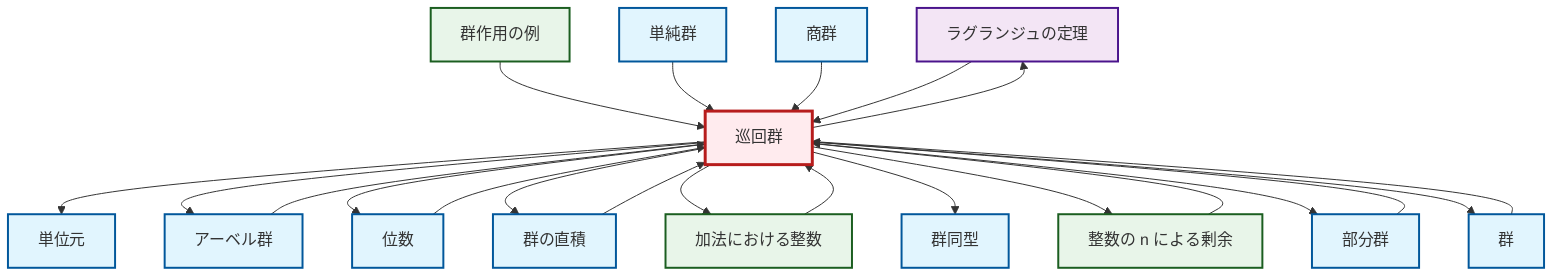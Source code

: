 graph TD
    classDef definition fill:#e1f5fe,stroke:#01579b,stroke-width:2px
    classDef theorem fill:#f3e5f5,stroke:#4a148c,stroke-width:2px
    classDef axiom fill:#fff3e0,stroke:#e65100,stroke-width:2px
    classDef example fill:#e8f5e9,stroke:#1b5e20,stroke-width:2px
    classDef current fill:#ffebee,stroke:#b71c1c,stroke-width:3px
    thm-lagrange["ラグランジュの定理"]:::theorem
    ex-quotient-integers-mod-n["整数の n による剰余"]:::example
    def-group["群"]:::definition
    def-subgroup["部分群"]:::definition
    ex-integers-addition["加法における整数"]:::example
    ex-group-action-examples["群作用の例"]:::example
    def-cyclic-group["巡回群"]:::definition
    def-direct-product["群の直積"]:::definition
    def-quotient-group["商群"]:::definition
    def-simple-group["単純群"]:::definition
    def-identity-element["単位元"]:::definition
    def-abelian-group["アーベル群"]:::definition
    def-isomorphism["群同型"]:::definition
    def-order["位数"]:::definition
    def-cyclic-group --> def-identity-element
    ex-integers-addition --> def-cyclic-group
    def-cyclic-group --> def-abelian-group
    def-cyclic-group --> def-order
    def-cyclic-group --> def-direct-product
    def-cyclic-group --> ex-integers-addition
    ex-group-action-examples --> def-cyclic-group
    def-abelian-group --> def-cyclic-group
    def-simple-group --> def-cyclic-group
    def-quotient-group --> def-cyclic-group
    def-cyclic-group --> thm-lagrange
    def-cyclic-group --> def-isomorphism
    def-cyclic-group --> ex-quotient-integers-mod-n
    thm-lagrange --> def-cyclic-group
    ex-quotient-integers-mod-n --> def-cyclic-group
    def-group --> def-cyclic-group
    def-cyclic-group --> def-subgroup
    def-cyclic-group --> def-group
    def-direct-product --> def-cyclic-group
    def-subgroup --> def-cyclic-group
    def-order --> def-cyclic-group
    class def-cyclic-group current